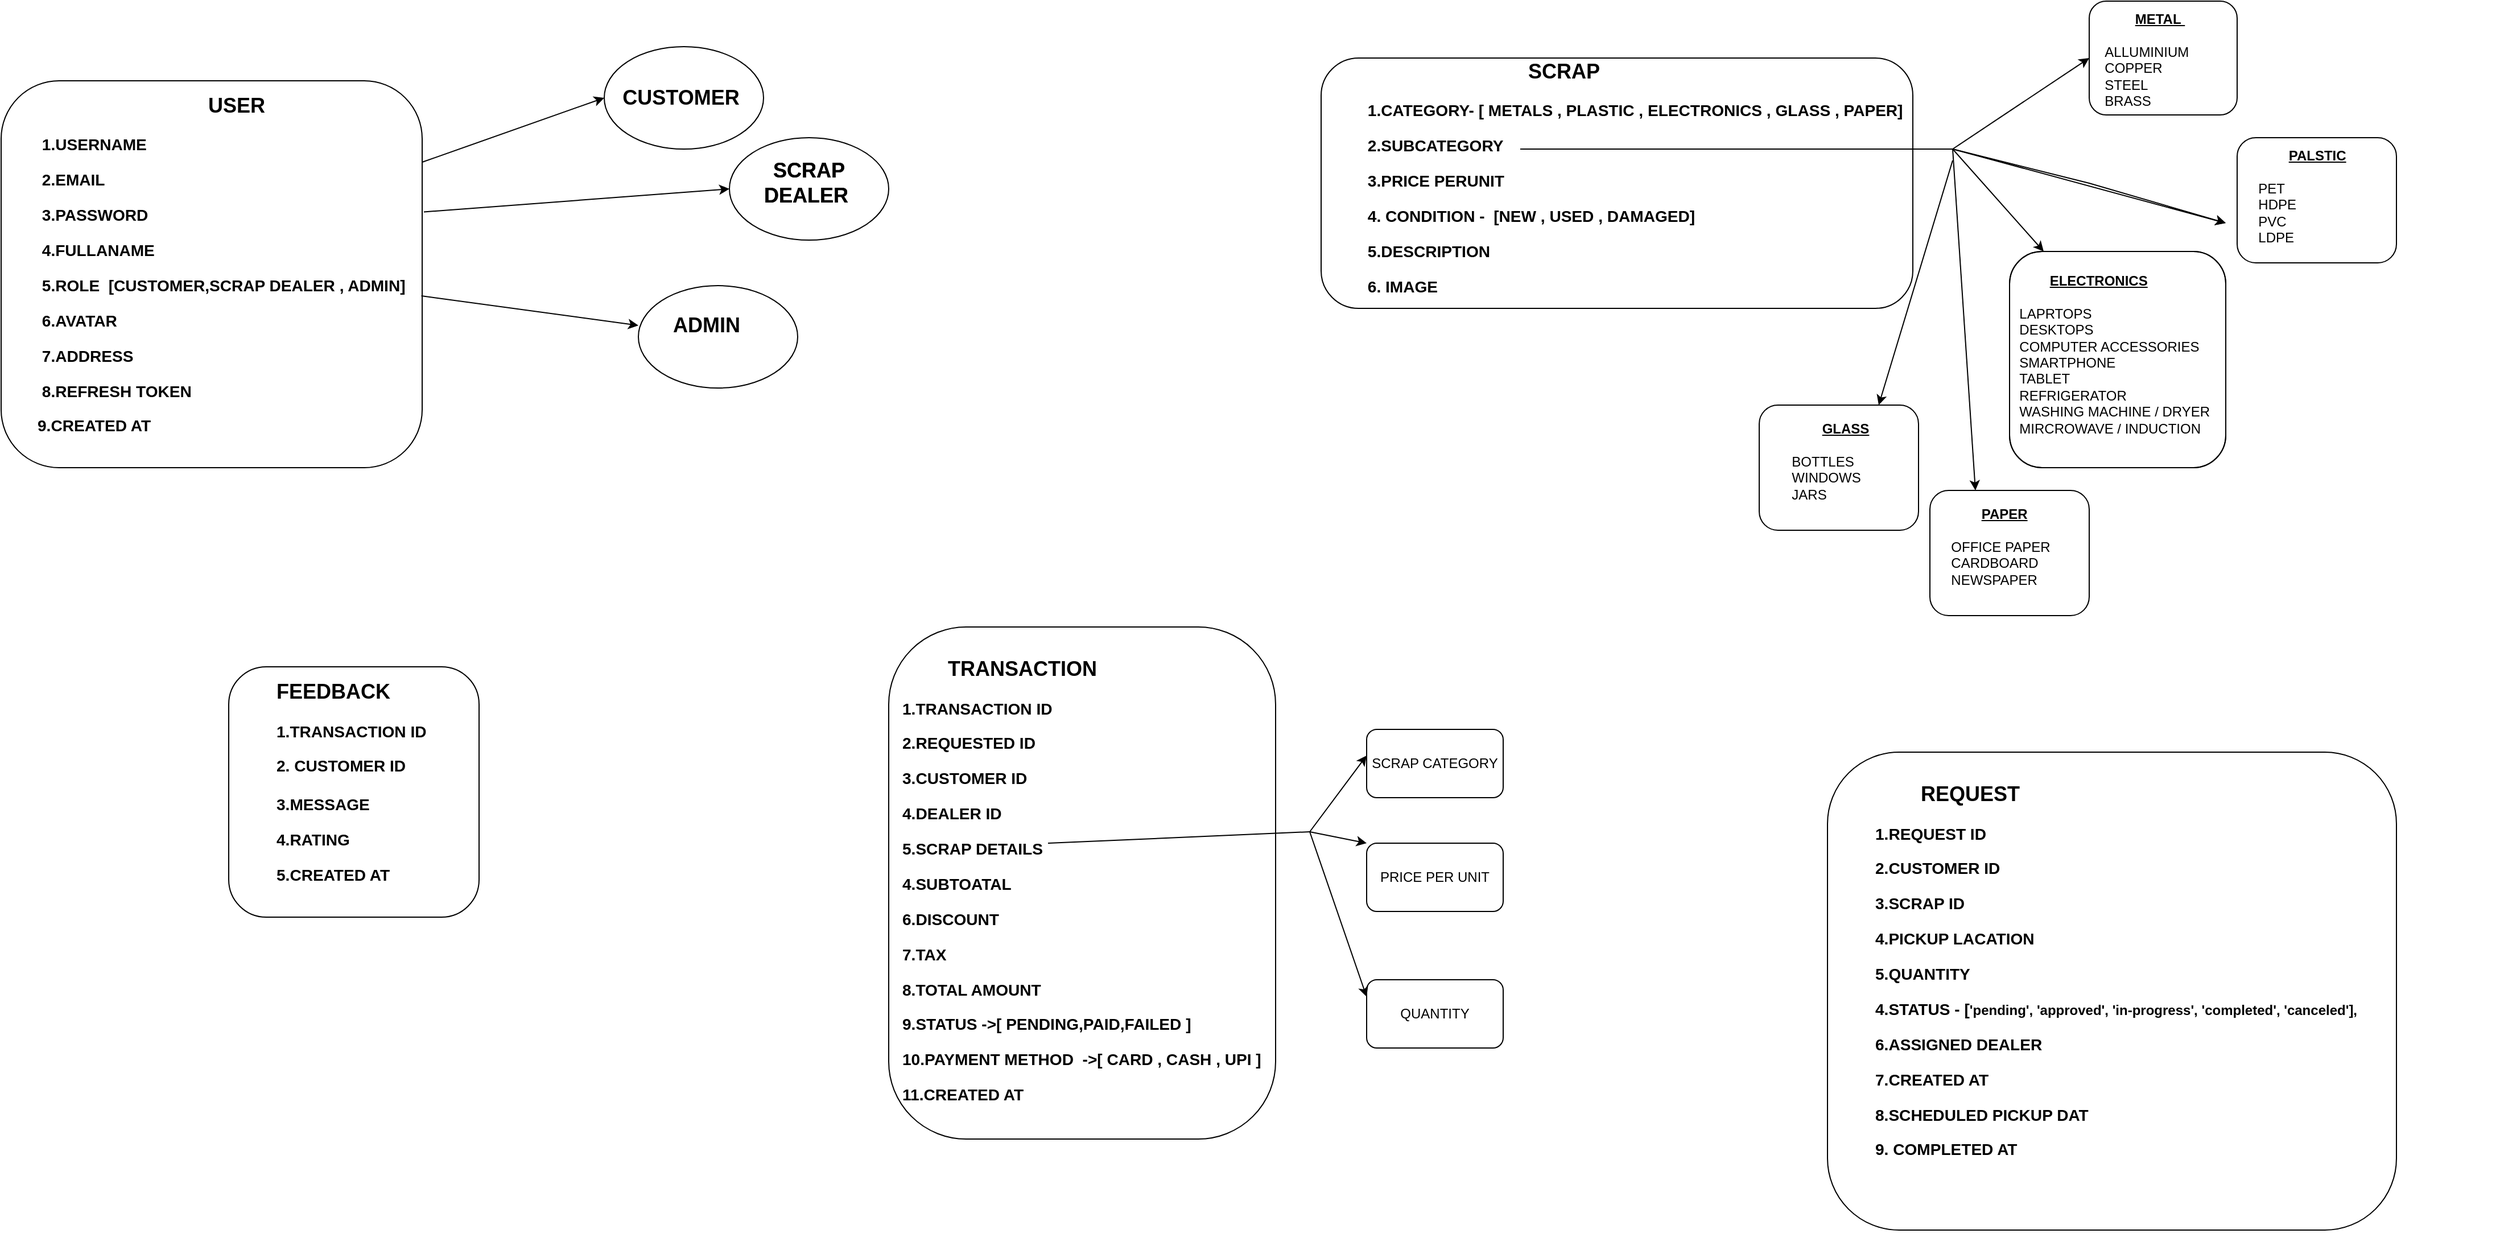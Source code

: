 <mxfile>
    <diagram id="vSb8HlQ2-3Z3tTGI4Wq-" name="Page-1">
        <mxGraphModel dx="2040" dy="1011" grid="1" gridSize="10" guides="1" tooltips="1" connect="1" arrows="1" fold="1" page="0" pageScale="1" pageWidth="850" pageHeight="1100" background="none" math="0" shadow="0">
            <root>
                <mxCell id="0"/>
                <mxCell id="1" parent="0"/>
                <mxCell id="3UFgHvMzXtceYRvhK1Ma-25" value="&lt;h2&gt;&amp;nbsp; &amp;nbsp; &amp;nbsp; &amp;nbsp; &amp;nbsp; &amp;nbsp; &amp;nbsp; &amp;nbsp; &amp;nbsp; &amp;nbsp; &amp;nbsp; &amp;nbsp; &amp;nbsp; &amp;nbsp; &amp;nbsp; USER&lt;/h2&gt;&lt;h3&gt;&amp;nbsp;1.USERNAME&lt;/h3&gt;&lt;div&gt;&lt;h3&gt;&amp;nbsp;2.EMAIL&lt;/h3&gt;&lt;/div&gt;&lt;div&gt;&lt;h3&gt;&amp;nbsp;3.PASSWORD&lt;/h3&gt;&lt;/div&gt;&lt;div&gt;&lt;h3&gt;&amp;nbsp;4.FULLANAME&lt;/h3&gt;&lt;/div&gt;&lt;div&gt;&lt;h3&gt;&amp;nbsp;5.ROLE&amp;nbsp; [CUSTOMER,SCRAP DEALER , ADMIN]&lt;/h3&gt;&lt;/div&gt;&lt;h3&gt;&amp;nbsp;6.AVATAR&lt;/h3&gt;&lt;div&gt;&lt;h3&gt;&amp;nbsp;7.ADDRESS&lt;/h3&gt;&lt;/div&gt;&lt;div&gt;&lt;div&gt;&lt;h3&gt;&amp;nbsp;8.REFRESH TOKEN&lt;/h3&gt;&lt;/div&gt;&lt;div&gt;&lt;div&gt;&lt;h3&gt;9.CREATED AT&lt;/h3&gt;&lt;/div&gt;&lt;/div&gt;&lt;/div&gt;&lt;div&gt;&lt;h3&gt;&lt;br&gt;&lt;/h3&gt;&lt;/div&gt;" style="text;html=1;whiteSpace=wrap;overflow=hidden;rounded=0;" parent="1" vertex="1">
                    <mxGeometry x="-760" y="20" width="350" height="330" as="geometry"/>
                </mxCell>
                <mxCell id="3UFgHvMzXtceYRvhK1Ma-32" value="&lt;h2&gt;&amp;nbsp; &amp;nbsp; &amp;nbsp; &amp;nbsp; &amp;nbsp; &amp;nbsp; &amp;nbsp; &amp;nbsp; &amp;nbsp; &amp;nbsp; &amp;nbsp; &amp;nbsp; &amp;nbsp; &amp;nbsp; &amp;nbsp;SCRAP&lt;/h2&gt;&lt;h3&gt;&amp;nbsp;1.CATEGORY- [ METALS , PLASTIC , ELECTRONICS , GLASS , PAPER]&lt;/h3&gt;&lt;div&gt;&lt;h3&gt;&amp;nbsp;2.SUBCATEGORY&lt;/h3&gt;&lt;/div&gt;&lt;div&gt;&lt;h3&gt;&amp;nbsp;3.PRICE PERUNIT&lt;/h3&gt;&lt;/div&gt;&lt;div&gt;&lt;h3&gt;&amp;nbsp;4. CONDITION -&amp;nbsp; [NEW , USED , DAMAGED]&lt;/h3&gt;&lt;/div&gt;&lt;div&gt;&lt;h3&gt;&amp;nbsp;5.DESCRIPTION&lt;/h3&gt;&lt;/div&gt;&lt;div&gt;&lt;h3&gt;&amp;nbsp;6. IMAGE&lt;/h3&gt;&lt;/div&gt;&lt;div&gt;&lt;h3&gt;&amp;nbsp;&lt;/h3&gt;&lt;/div&gt;&lt;div&gt;&lt;br&gt;&lt;/div&gt;&lt;div&gt;&lt;h3&gt;&lt;br&gt;&lt;/h3&gt;&lt;/div&gt;" style="text;html=1;whiteSpace=wrap;overflow=hidden;rounded=0;" parent="1" vertex="1">
                    <mxGeometry x="405" y="-10" width="485" height="240" as="geometry"/>
                </mxCell>
                <mxCell id="3UFgHvMzXtceYRvhK1Ma-35" value="&lt;h2&gt;CUSTOMER&amp;nbsp;&lt;/h2&gt;" style="text;html=1;align=center;verticalAlign=middle;whiteSpace=wrap;rounded=0;fontStyle=1" parent="1" vertex="1">
                    <mxGeometry x="-250" y="15" width="120" height="60" as="geometry"/>
                </mxCell>
                <mxCell id="3UFgHvMzXtceYRvhK1Ma-37" value="&lt;h2&gt;SCRAP DEALER&amp;nbsp;&lt;/h2&gt;" style="text;html=1;align=center;verticalAlign=middle;whiteSpace=wrap;rounded=0;fontStyle=1" parent="1" vertex="1">
                    <mxGeometry x="-140" y="90" width="120" height="60" as="geometry"/>
                </mxCell>
                <mxCell id="3UFgHvMzXtceYRvhK1Ma-38" value="&lt;h2&gt;ADMIN&lt;/h2&gt;" style="text;html=1;align=center;verticalAlign=middle;whiteSpace=wrap;rounded=0;fontStyle=1" parent="1" vertex="1">
                    <mxGeometry x="-230" y="215" width="120" height="60" as="geometry"/>
                </mxCell>
                <mxCell id="3UFgHvMzXtceYRvhK1Ma-39" value="" style="ellipse;whiteSpace=wrap;html=1;fillColor=none;" parent="1" vertex="1">
                    <mxGeometry x="-260" width="140" height="90" as="geometry"/>
                </mxCell>
                <mxCell id="3UFgHvMzXtceYRvhK1Ma-40" value="&lt;h2&gt;SCRAP DEALER&amp;nbsp;&lt;/h2&gt;" style="text;html=1;align=center;verticalAlign=middle;whiteSpace=wrap;rounded=0;fontStyle=1" parent="1" vertex="1">
                    <mxGeometry x="-140" y="90" width="120" height="60" as="geometry"/>
                </mxCell>
                <mxCell id="3UFgHvMzXtceYRvhK1Ma-41" value="" style="ellipse;whiteSpace=wrap;html=1;fillColor=none;" parent="1" vertex="1">
                    <mxGeometry x="-230" y="210" width="140" height="90" as="geometry"/>
                </mxCell>
                <mxCell id="3UFgHvMzXtceYRvhK1Ma-42" value="" style="ellipse;whiteSpace=wrap;html=1;fillColor=none;" parent="1" vertex="1">
                    <mxGeometry x="-150" y="80" width="140" height="90" as="geometry"/>
                </mxCell>
                <mxCell id="3UFgHvMzXtceYRvhK1Ma-43" value="" style="endArrow=classic;html=1;rounded=0;entryX=0;entryY=0.5;entryDx=0;entryDy=0;exitX=1.004;exitY=0.339;exitDx=0;exitDy=0;exitPerimeter=0;" parent="1" source="3UFgHvMzXtceYRvhK1Ma-46" target="3UFgHvMzXtceYRvhK1Ma-42" edge="1">
                    <mxGeometry width="50" height="50" relative="1" as="geometry">
                        <mxPoint x="-390" y="130" as="sourcePoint"/>
                        <mxPoint x="-250" y="130" as="targetPoint"/>
                    </mxGeometry>
                </mxCell>
                <mxCell id="3UFgHvMzXtceYRvhK1Ma-46" value="" style="rounded=1;whiteSpace=wrap;html=1;fillColor=none;" parent="1" vertex="1">
                    <mxGeometry x="-790" y="30" width="370" height="340" as="geometry"/>
                </mxCell>
                <mxCell id="3UFgHvMzXtceYRvhK1Ma-47" value="" style="endArrow=classic;html=1;rounded=0;entryX=0;entryY=0.5;entryDx=0;entryDy=0;exitX=1.001;exitY=0.21;exitDx=0;exitDy=0;exitPerimeter=0;" parent="1" source="3UFgHvMzXtceYRvhK1Ma-46" target="3UFgHvMzXtceYRvhK1Ma-39" edge="1">
                    <mxGeometry width="50" height="50" relative="1" as="geometry">
                        <mxPoint x="-395" y="75" as="sourcePoint"/>
                        <mxPoint x="-180" y="75" as="targetPoint"/>
                        <Array as="points"/>
                    </mxGeometry>
                </mxCell>
                <mxCell id="3UFgHvMzXtceYRvhK1Ma-48" value="" style="endArrow=classic;html=1;rounded=0;entryX=0;entryY=0.5;entryDx=0;entryDy=0;exitX=0.998;exitY=0.556;exitDx=0;exitDy=0;exitPerimeter=0;" parent="1" source="3UFgHvMzXtceYRvhK1Ma-46" target="3UFgHvMzXtceYRvhK1Ma-38" edge="1">
                    <mxGeometry width="50" height="50" relative="1" as="geometry">
                        <mxPoint x="-386" y="207" as="sourcePoint"/>
                        <mxPoint x="-260" y="45" as="targetPoint"/>
                        <Array as="points"/>
                    </mxGeometry>
                </mxCell>
                <mxCell id="3UFgHvMzXtceYRvhK1Ma-49" value="" style="rounded=1;whiteSpace=wrap;html=1;fillColor=none;strokeColor=default;glass=0;" parent="1" vertex="1">
                    <mxGeometry x="370" y="10" width="520" height="220" as="geometry"/>
                </mxCell>
                <mxCell id="3UFgHvMzXtceYRvhK1Ma-54" value="&lt;h3 style=&quot;margin-top: 0px;&quot;&gt;&lt;span style=&quot;font-size: 12px;&quot;&gt;&amp;nbsp; &amp;nbsp; &amp;nbsp; &amp;nbsp; &amp;nbsp; &amp;nbsp; &amp;nbsp; &amp;nbsp;&amp;nbsp;&lt;u&gt;METAL&amp;nbsp;&lt;/u&gt;&lt;/span&gt;&lt;/h3&gt;&lt;div&gt;&lt;span style=&quot;white-space: pre;&quot;&gt;&#9;&lt;/span&gt;ALLUMINIUM&lt;br&gt;&lt;/div&gt;&lt;div&gt;&lt;span style=&quot;white-space: pre;&quot;&gt;&#9;&lt;/span&gt;COPPER&lt;br&gt;&lt;/div&gt;&lt;div&gt;&lt;span style=&quot;white-space: pre;&quot;&gt;&#9;&lt;/span&gt;STEEL&lt;br&gt;&lt;/div&gt;&lt;div&gt;&lt;span style=&quot;white-space: pre;&quot;&gt;&#9;&lt;/span&gt;BRASS&lt;br&gt;&lt;/div&gt;" style="text;html=1;whiteSpace=wrap;overflow=hidden;rounded=0;" parent="1" vertex="1">
                    <mxGeometry x="1030" y="-40" width="180" height="100" as="geometry"/>
                </mxCell>
                <mxCell id="3UFgHvMzXtceYRvhK1Ma-55" value="&lt;h3 style=&quot;margin-top: 0px;&quot;&gt;&lt;span style=&quot;font-size: 12px;&quot;&gt;&amp;nbsp; &amp;nbsp; &amp;nbsp; &amp;nbsp; &amp;nbsp; &amp;nbsp; &amp;nbsp; &amp;nbsp; &lt;u&gt;PALSTIC&lt;/u&gt;&lt;/span&gt;&lt;/h3&gt;&lt;div&gt;&lt;span style=&quot;white-space: pre;&quot;&gt;&#9;&lt;/span&gt;PET&lt;br&gt;&lt;/div&gt;&lt;div&gt;&lt;span style=&quot;white-space: pre;&quot;&gt;&#9;&lt;/span&gt;HDPE&lt;br&gt;&lt;/div&gt;&lt;div&gt;&lt;span style=&quot;white-space: pre;&quot;&gt;&#9;&lt;/span&gt;PVC&lt;br&gt;&lt;/div&gt;&lt;div&gt;&lt;span style=&quot;white-space: pre;&quot;&gt;&#9;&lt;/span&gt;LDPE&lt;br&gt;&lt;/div&gt;" style="text;html=1;whiteSpace=wrap;overflow=hidden;rounded=0;" parent="1" vertex="1">
                    <mxGeometry x="1165" y="80" width="180" height="100" as="geometry"/>
                </mxCell>
                <mxCell id="3UFgHvMzXtceYRvhK1Ma-56" value="&lt;h3 style=&quot;margin-top: 0px;&quot;&gt;&lt;span style=&quot;font-size: 12px;&quot;&gt;&amp;nbsp; &amp;nbsp; &amp;nbsp; &amp;nbsp; &amp;nbsp; &amp;nbsp; &amp;nbsp; &amp;nbsp; &lt;u&gt;ELECTRONICS&lt;/u&gt;&lt;/span&gt;&lt;/h3&gt;&lt;div&gt;&lt;span style=&quot;white-space: pre;&quot;&gt;&#9;&lt;/span&gt;LAPRTOPS&lt;br&gt;&lt;/div&gt;&lt;div&gt;&lt;span style=&quot;white-space: pre;&quot;&gt;&#9;&lt;/span&gt;DESKTOPS&lt;br&gt;&lt;/div&gt;&lt;div&gt;&lt;span style=&quot;white-space: pre;&quot;&gt;&#9;&lt;/span&gt;COMPUTER ACCESSORIES&lt;/div&gt;&lt;div&gt;&lt;span style=&quot;white-space: pre;&quot;&gt;&#9;&lt;/span&gt;SMARTPHONE&lt;br&gt;&lt;/div&gt;&lt;div&gt;&lt;span style=&quot;white-space: pre;&quot;&gt;&#9;&lt;/span&gt;TABLET&lt;br&gt;&lt;/div&gt;&lt;div&gt;&lt;span style=&quot;white-space: pre;&quot;&gt;&#9;&lt;/span&gt;REFRIGERATOR&lt;br&gt;&lt;/div&gt;&lt;div&gt;&lt;span style=&quot;white-space: pre;&quot;&gt;&#9;&lt;/span&gt;WASHING MACHINE / DRYER&lt;br&gt;&lt;/div&gt;&lt;div&gt;&lt;span style=&quot;white-space: pre;&quot;&gt;&#9;&lt;/span&gt;MIRCROWAVE / INDUCTION&lt;br&gt;&lt;/div&gt;" style="text;html=1;whiteSpace=wrap;overflow=hidden;rounded=0;" parent="1" vertex="1">
                    <mxGeometry x="955" y="190" width="200" height="170" as="geometry"/>
                </mxCell>
                <mxCell id="3UFgHvMzXtceYRvhK1Ma-57" value="&lt;h3 style=&quot;margin-top: 0px;&quot;&gt;&lt;span style=&quot;font-size: 12px;&quot;&gt;&amp;nbsp; &amp;nbsp; &amp;nbsp; &amp;nbsp; &amp;nbsp; &amp;nbsp; &amp;nbsp; &amp;nbsp; &lt;u&gt;GLASS&lt;/u&gt;&lt;/span&gt;&lt;/h3&gt;&lt;div&gt;&lt;span style=&quot;white-space: pre;&quot;&gt;&#9;&lt;/span&gt;BOTTLES&lt;br&gt;&lt;/div&gt;&lt;div&gt;&lt;span style=&quot;white-space: pre;&quot;&gt;&#9;&lt;/span&gt;WINDOWS&lt;br&gt;&lt;/div&gt;&lt;div&gt;&lt;span style=&quot;white-space: pre;&quot;&gt;&#9;&lt;/span&gt;JARS&lt;/div&gt;" style="text;html=1;whiteSpace=wrap;overflow=hidden;rounded=0;" parent="1" vertex="1">
                    <mxGeometry x="755" y="320" width="180" height="100" as="geometry"/>
                </mxCell>
                <mxCell id="3UFgHvMzXtceYRvhK1Ma-58" value="&lt;h3 style=&quot;margin-top: 0px;&quot;&gt;&lt;span style=&quot;font-size: 12px;&quot;&gt;&amp;nbsp; &amp;nbsp; &amp;nbsp; &amp;nbsp; &amp;nbsp; &amp;nbsp; &amp;nbsp; &amp;nbsp; &lt;u&gt;PAPER&lt;/u&gt;&lt;/span&gt;&lt;/h3&gt;&lt;div&gt;&lt;span style=&quot;white-space: pre;&quot;&gt;&#9;&lt;/span&gt;OFFICE PAPER&lt;br&gt;&lt;/div&gt;&lt;div&gt;&lt;span style=&quot;white-space: pre;&quot;&gt;&#9;&lt;/span&gt;CARDBOARD&lt;br&gt;&lt;/div&gt;&lt;div&gt;&lt;span style=&quot;white-space: pre;&quot;&gt;&#9;&lt;/span&gt;NEWSPAPER&lt;/div&gt;" style="text;html=1;whiteSpace=wrap;overflow=hidden;rounded=0;" parent="1" vertex="1">
                    <mxGeometry x="895" y="395" width="180" height="100" as="geometry"/>
                </mxCell>
                <mxCell id="3UFgHvMzXtceYRvhK1Ma-59" value="" style="rounded=1;whiteSpace=wrap;html=1;fillColor=none;" parent="1" vertex="1">
                    <mxGeometry x="755" y="315" width="140" height="110" as="geometry"/>
                </mxCell>
                <mxCell id="3UFgHvMzXtceYRvhK1Ma-60" value="" style="rounded=1;whiteSpace=wrap;html=1;fillColor=none;" parent="1" vertex="1">
                    <mxGeometry x="1045" y="-40" width="130" height="100" as="geometry"/>
                </mxCell>
                <mxCell id="3UFgHvMzXtceYRvhK1Ma-61" value="" style="rounded=1;whiteSpace=wrap;html=1;fillColor=none;" parent="1" vertex="1">
                    <mxGeometry x="1175" y="80" width="140" height="110" as="geometry"/>
                </mxCell>
                <mxCell id="3UFgHvMzXtceYRvhK1Ma-63" value="" style="rounded=1;whiteSpace=wrap;html=1;fillColor=none;" parent="1" vertex="1">
                    <mxGeometry x="975" y="180" width="190" height="190" as="geometry"/>
                </mxCell>
                <mxCell id="3UFgHvMzXtceYRvhK1Ma-64" value="" style="rounded=1;whiteSpace=wrap;html=1;fillColor=none;" parent="1" vertex="1">
                    <mxGeometry x="975" y="180" width="190" height="190" as="geometry"/>
                </mxCell>
                <mxCell id="3UFgHvMzXtceYRvhK1Ma-65" value="" style="rounded=1;whiteSpace=wrap;html=1;fillColor=none;" parent="1" vertex="1">
                    <mxGeometry x="905" y="390" width="140" height="110" as="geometry"/>
                </mxCell>
                <mxCell id="3UFgHvMzXtceYRvhK1Ma-73" value="" style="endArrow=none;html=1;rounded=0;" parent="1" edge="1">
                    <mxGeometry width="50" height="50" relative="1" as="geometry">
                        <mxPoint x="545" y="90.001" as="sourcePoint"/>
                        <mxPoint x="925" y="90" as="targetPoint"/>
                    </mxGeometry>
                </mxCell>
                <mxCell id="3UFgHvMzXtceYRvhK1Ma-76" value="" style="endArrow=classic;html=1;rounded=0;entryX=0;entryY=0.5;entryDx=0;entryDy=0;" parent="1" edge="1">
                    <mxGeometry width="50" height="50" relative="1" as="geometry">
                        <mxPoint x="925" y="90" as="sourcePoint"/>
                        <mxPoint x="1045" y="10" as="targetPoint"/>
                    </mxGeometry>
                </mxCell>
                <mxCell id="3UFgHvMzXtceYRvhK1Ma-77" value="" style="endArrow=classic;html=1;rounded=0;entryX=0;entryY=0.75;entryDx=0;entryDy=0;" parent="1" target="3UFgHvMzXtceYRvhK1Ma-55" edge="1">
                    <mxGeometry width="50" height="50" relative="1" as="geometry">
                        <mxPoint x="925" y="90" as="sourcePoint"/>
                        <mxPoint x="975" y="110" as="targetPoint"/>
                    </mxGeometry>
                </mxCell>
                <mxCell id="3UFgHvMzXtceYRvhK1Ma-78" value="" style="endArrow=classic;html=1;rounded=0;entryX=0;entryY=0.75;entryDx=0;entryDy=0;" parent="1" target="3UFgHvMzXtceYRvhK1Ma-55" edge="1">
                    <mxGeometry width="50" height="50" relative="1" as="geometry">
                        <mxPoint x="925" y="90" as="sourcePoint"/>
                        <mxPoint x="1165" y="155" as="targetPoint"/>
                        <Array as="points">
                            <mxPoint x="1045" y="120"/>
                        </Array>
                    </mxGeometry>
                </mxCell>
                <mxCell id="3UFgHvMzXtceYRvhK1Ma-79" value="" style="endArrow=classic;html=1;rounded=0;entryX=0.158;entryY=0;entryDx=0;entryDy=0;entryPerimeter=0;" parent="1" target="3UFgHvMzXtceYRvhK1Ma-64" edge="1">
                    <mxGeometry width="50" height="50" relative="1" as="geometry">
                        <mxPoint x="925" y="90" as="sourcePoint"/>
                        <mxPoint x="985" y="140" as="targetPoint"/>
                    </mxGeometry>
                </mxCell>
                <mxCell id="3UFgHvMzXtceYRvhK1Ma-81" value="" style="endArrow=classic;html=1;rounded=0;" parent="1" edge="1">
                    <mxGeometry width="50" height="50" relative="1" as="geometry">
                        <mxPoint x="925" y="90" as="sourcePoint"/>
                        <mxPoint x="945" y="390" as="targetPoint"/>
                    </mxGeometry>
                </mxCell>
                <mxCell id="3UFgHvMzXtceYRvhK1Ma-85" value="" style="endArrow=classic;html=1;rounded=0;entryX=0.75;entryY=0;entryDx=0;entryDy=0;" parent="1" target="3UFgHvMzXtceYRvhK1Ma-59" edge="1">
                    <mxGeometry width="50" height="50" relative="1" as="geometry">
                        <mxPoint x="925" y="100" as="sourcePoint"/>
                        <mxPoint x="915" y="250" as="targetPoint"/>
                    </mxGeometry>
                </mxCell>
                <mxCell id="Cnkosuvdeoo5rGyjw5pp-2" value="&lt;h2 style=&quot;margin-top: 0px;&quot;&gt;&lt;span style=&quot;&quot;&gt;&#9;&lt;/span&gt;FEEDBACK&lt;br&gt;&lt;/h2&gt;&lt;h3&gt;&lt;span style=&quot;background-color: initial; font-size: 14.04px;&quot;&gt;1.TRANSACTION ID&lt;/span&gt;&lt;/h3&gt;&lt;div&gt;&lt;span style=&quot;font-size: 14.04px; font-weight: 700;&quot;&gt;2. CUSTOMER ID&lt;/span&gt;&lt;/div&gt;&lt;div&gt;&lt;span style=&quot;font-size: 14.04px; font-weight: 700;&quot;&gt;&lt;br&gt;&lt;/span&gt;&lt;/div&gt;&lt;div&gt;&lt;span style=&quot;font-size: 14.04px; font-weight: 700;&quot;&gt;3.MESSAGE&lt;/span&gt;&lt;br&gt;&lt;/div&gt;&lt;div&gt;&lt;h3&gt;4.RATING&lt;/h3&gt;&lt;/div&gt;&lt;div&gt;&lt;h3&gt;5.CREATED AT&lt;/h3&gt;&lt;/div&gt;" style="text;html=1;whiteSpace=wrap;overflow=hidden;rounded=0;" parent="1" vertex="1">
                    <mxGeometry x="-550" y="550" width="220" height="210" as="geometry"/>
                </mxCell>
                <mxCell id="Cnkosuvdeoo5rGyjw5pp-3" value="" style="rounded=1;whiteSpace=wrap;html=1;fillColor=none;" parent="1" vertex="1">
                    <mxGeometry x="-590" y="545" width="220" height="220" as="geometry"/>
                </mxCell>
                <mxCell id="Cnkosuvdeoo5rGyjw5pp-7" value="&lt;h2 style=&quot;margin-top: 0px;&quot;&gt;&lt;span style=&quot;white-space: pre;&quot;&gt;&#9;&lt;/span&gt;TRANSACTION&lt;br&gt;&lt;/h2&gt;&lt;h3&gt;1.TRANSACTION ID&lt;/h3&gt;&lt;div&gt;&lt;h3&gt;2.REQUESTED ID&lt;/h3&gt;&lt;/div&gt;&lt;div&gt;&lt;h3&gt;3.CUSTOMER ID&lt;/h3&gt;&lt;/div&gt;&lt;div&gt;&lt;h3&gt;4.DEALER ID&lt;/h3&gt;&lt;/div&gt;&lt;div&gt;&lt;h3&gt;5.SCRAP DETAILS&lt;/h3&gt;&lt;/div&gt;&lt;div&gt;&lt;h3&gt;4.SUBTOATAL&lt;/h3&gt;&lt;/div&gt;&lt;div&gt;&lt;h3&gt;6.DISCOUNT&lt;/h3&gt;&lt;/div&gt;&lt;div&gt;&lt;h3&gt;7.TAX&lt;/h3&gt;&lt;/div&gt;&lt;div&gt;&lt;h3&gt;8.TOTAL AMOUNT&lt;/h3&gt;&lt;/div&gt;&lt;div&gt;&lt;h3&gt;9.STATUS -&amp;gt;[ PENDING,PAID,FAILED ]&amp;nbsp;&lt;/h3&gt;&lt;/div&gt;&lt;div&gt;&lt;h3&gt;10.PAYMENT METHOD&amp;nbsp; -&amp;gt;[ CARD , CASH , UPI ]&lt;/h3&gt;&lt;/div&gt;&lt;div&gt;&lt;h3&gt;11.CREATED AT&lt;/h3&gt;&lt;/div&gt;" style="text;html=1;whiteSpace=wrap;overflow=hidden;rounded=0;" parent="1" vertex="1">
                    <mxGeometry y="530" width="350" height="410" as="geometry"/>
                </mxCell>
                <mxCell id="Cnkosuvdeoo5rGyjw5pp-9" value="" style="rounded=1;whiteSpace=wrap;html=1;fillColor=none;arcSize=20;" parent="1" vertex="1">
                    <mxGeometry x="-10" y="510" width="340" height="450" as="geometry"/>
                </mxCell>
                <mxCell id="Cnkosuvdeoo5rGyjw5pp-10" value="&lt;h2 style=&quot;margin-top: 0px;&quot;&gt;&lt;span style=&quot;white-space: pre;&quot;&gt;&#9;&lt;/span&gt;REQUEST&lt;br&gt;&lt;/h2&gt;&lt;h3&gt;1.REQUEST ID&lt;/h3&gt;&lt;div&gt;&lt;h3&gt;2.CUSTOMER ID&lt;/h3&gt;&lt;/div&gt;&lt;div&gt;&lt;h3&gt;3.SCRAP ID&lt;/h3&gt;&lt;/div&gt;&lt;div&gt;&lt;h3&gt;4.PICKUP LACATION&lt;/h3&gt;&lt;/div&gt;&lt;div&gt;&lt;h3&gt;5.QUANTITY&lt;/h3&gt;&lt;/div&gt;&lt;div&gt;&lt;h3&gt;4.STATUS - [&lt;span style=&quot;background-color: initial; font-size: 12px;&quot; class=&quot;hljs-string&quot;&gt;'pending'&lt;/span&gt;&lt;span style=&quot;background-color: initial; font-size: 12px;&quot;&gt;, &lt;/span&gt;&lt;span style=&quot;background-color: initial; font-size: 12px;&quot; class=&quot;hljs-string&quot;&gt;'approved'&lt;/span&gt;&lt;span style=&quot;background-color: initial; font-size: 12px;&quot;&gt;, &lt;/span&gt;&lt;span style=&quot;background-color: initial; font-size: 12px;&quot; class=&quot;hljs-string&quot;&gt;'in-progress'&lt;/span&gt;&lt;span style=&quot;background-color: initial; font-size: 12px;&quot;&gt;, &lt;/span&gt;&lt;span style=&quot;background-color: initial; font-size: 12px;&quot; class=&quot;hljs-string&quot;&gt;'completed'&lt;/span&gt;&lt;span style=&quot;background-color: initial; font-size: 12px;&quot;&gt;, &lt;/span&gt;&lt;span style=&quot;background-color: initial; font-size: 12px;&quot; class=&quot;hljs-string&quot;&gt;'canceled'&lt;/span&gt;&lt;span style=&quot;background-color: initial; font-size: 12px;&quot;&gt;],&lt;/span&gt;&lt;/h3&gt;&lt;/div&gt;&lt;div&gt;&lt;h3&gt;6.ASSIGNED DEALER&lt;/h3&gt;&lt;/div&gt;&lt;div&gt;&lt;h3&gt;7.CREATED AT&lt;/h3&gt;&lt;/div&gt;&lt;div&gt;&lt;h3&gt;8.SCHEDULED PICKUP DAT&lt;span style=&quot;background-color: initial; font-size: 12px; font-weight: normal;&quot;&gt;&amp;nbsp;&lt;/span&gt;&lt;/h3&gt;&lt;/div&gt;&lt;div&gt;&lt;h3&gt;9. COMPLETED AT&lt;/h3&gt;&lt;/div&gt;" style="text;html=1;whiteSpace=wrap;overflow=hidden;rounded=0;" parent="1" vertex="1">
                    <mxGeometry x="855" y="640" width="550" height="410" as="geometry"/>
                </mxCell>
                <mxCell id="Cnkosuvdeoo5rGyjw5pp-14" value="SCRAP CATEGORY" style="rounded=1;whiteSpace=wrap;html=1;" parent="1" vertex="1">
                    <mxGeometry x="410" y="600" width="120" height="60" as="geometry"/>
                </mxCell>
                <mxCell id="Cnkosuvdeoo5rGyjw5pp-15" value="PRICE PER UNIT" style="rounded=1;whiteSpace=wrap;html=1;" parent="1" vertex="1">
                    <mxGeometry x="410" y="700" width="120" height="60" as="geometry"/>
                </mxCell>
                <mxCell id="Cnkosuvdeoo5rGyjw5pp-16" value="QUANTITY" style="rounded=1;whiteSpace=wrap;html=1;" parent="1" vertex="1">
                    <mxGeometry x="410" y="820" width="120" height="60" as="geometry"/>
                </mxCell>
                <mxCell id="Cnkosuvdeoo5rGyjw5pp-18" value="" style="endArrow=none;html=1;rounded=0;" parent="1" edge="1">
                    <mxGeometry width="50" height="50" relative="1" as="geometry">
                        <mxPoint x="130" y="700" as="sourcePoint"/>
                        <mxPoint x="360" y="690" as="targetPoint"/>
                    </mxGeometry>
                </mxCell>
                <mxCell id="Cnkosuvdeoo5rGyjw5pp-20" value="" style="endArrow=classic;html=1;rounded=0;entryX=0;entryY=0.383;entryDx=0;entryDy=0;entryPerimeter=0;" parent="1" target="Cnkosuvdeoo5rGyjw5pp-14" edge="1">
                    <mxGeometry width="50" height="50" relative="1" as="geometry">
                        <mxPoint x="360" y="690" as="sourcePoint"/>
                        <mxPoint x="410" y="640" as="targetPoint"/>
                    </mxGeometry>
                </mxCell>
                <mxCell id="Cnkosuvdeoo5rGyjw5pp-21" value="" style="endArrow=classic;html=1;rounded=0;entryX=0;entryY=0;entryDx=0;entryDy=0;" parent="1" target="Cnkosuvdeoo5rGyjw5pp-15" edge="1">
                    <mxGeometry width="50" height="50" relative="1" as="geometry">
                        <mxPoint x="360" y="690" as="sourcePoint"/>
                        <mxPoint x="420" y="680" as="targetPoint"/>
                    </mxGeometry>
                </mxCell>
                <mxCell id="Cnkosuvdeoo5rGyjw5pp-22" value="" style="endArrow=classic;html=1;rounded=0;entryX=0;entryY=0.25;entryDx=0;entryDy=0;" parent="1" target="Cnkosuvdeoo5rGyjw5pp-16" edge="1">
                    <mxGeometry width="50" height="50" relative="1" as="geometry">
                        <mxPoint x="360" y="690" as="sourcePoint"/>
                        <mxPoint x="430" y="780" as="targetPoint"/>
                    </mxGeometry>
                </mxCell>
                <mxCell id="y8MT2HjzntGgnZXzQ1WJ-2" value="" style="rounded=1;whiteSpace=wrap;html=1;fillColor=none;" parent="1" vertex="1">
                    <mxGeometry x="815" y="620" width="500" height="420" as="geometry"/>
                </mxCell>
            </root>
        </mxGraphModel>
    </diagram>
</mxfile>